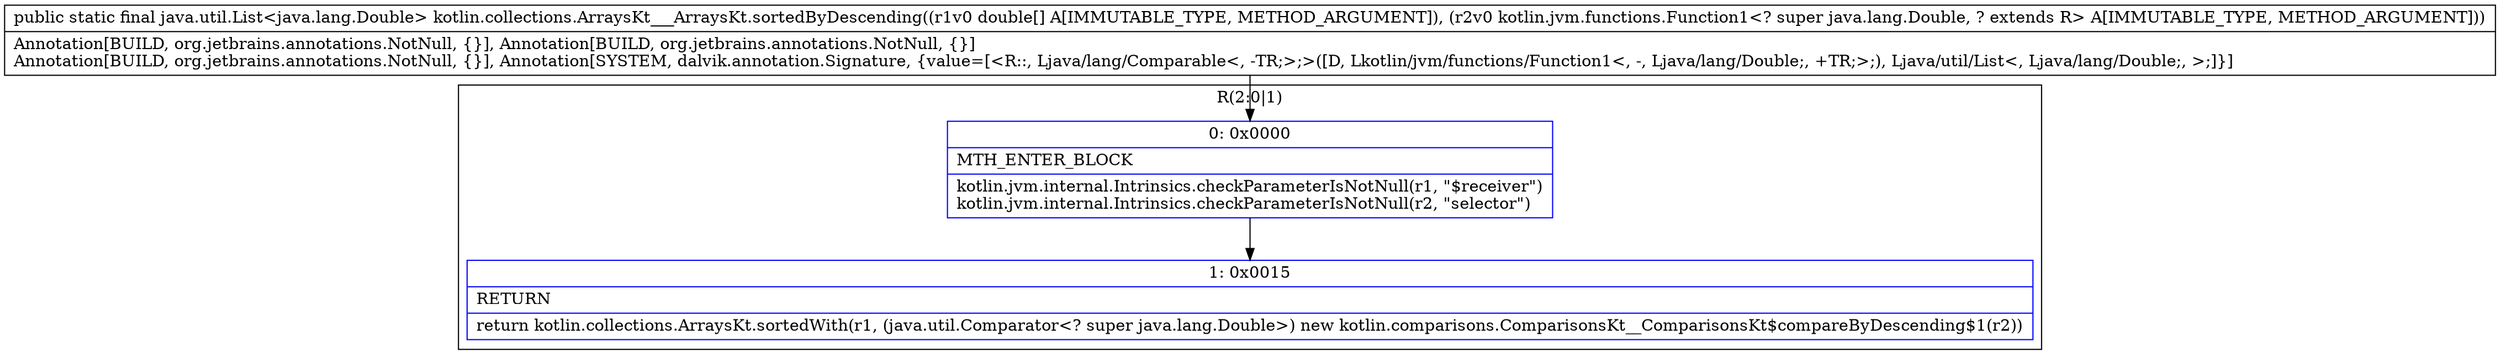 digraph "CFG forkotlin.collections.ArraysKt___ArraysKt.sortedByDescending([DLkotlin\/jvm\/functions\/Function1;)Ljava\/util\/List;" {
subgraph cluster_Region_155603324 {
label = "R(2:0|1)";
node [shape=record,color=blue];
Node_0 [shape=record,label="{0\:\ 0x0000|MTH_ENTER_BLOCK\l|kotlin.jvm.internal.Intrinsics.checkParameterIsNotNull(r1, \"$receiver\")\lkotlin.jvm.internal.Intrinsics.checkParameterIsNotNull(r2, \"selector\")\l}"];
Node_1 [shape=record,label="{1\:\ 0x0015|RETURN\l|return kotlin.collections.ArraysKt.sortedWith(r1, (java.util.Comparator\<? super java.lang.Double\>) new kotlin.comparisons.ComparisonsKt__ComparisonsKt$compareByDescending$1(r2))\l}"];
}
MethodNode[shape=record,label="{public static final java.util.List\<java.lang.Double\> kotlin.collections.ArraysKt___ArraysKt.sortedByDescending((r1v0 double[] A[IMMUTABLE_TYPE, METHOD_ARGUMENT]), (r2v0 kotlin.jvm.functions.Function1\<? super java.lang.Double, ? extends R\> A[IMMUTABLE_TYPE, METHOD_ARGUMENT]))  | Annotation[BUILD, org.jetbrains.annotations.NotNull, \{\}], Annotation[BUILD, org.jetbrains.annotations.NotNull, \{\}]\lAnnotation[BUILD, org.jetbrains.annotations.NotNull, \{\}], Annotation[SYSTEM, dalvik.annotation.Signature, \{value=[\<R::, Ljava\/lang\/Comparable\<, \-TR;\>;\>([D, Lkotlin\/jvm\/functions\/Function1\<, \-, Ljava\/lang\/Double;, +TR;\>;), Ljava\/util\/List\<, Ljava\/lang\/Double;, \>;]\}]\l}"];
MethodNode -> Node_0;
Node_0 -> Node_1;
}


